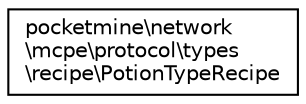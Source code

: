 digraph "Graphical Class Hierarchy"
{
 // INTERACTIVE_SVG=YES
 // LATEX_PDF_SIZE
  edge [fontname="Helvetica",fontsize="10",labelfontname="Helvetica",labelfontsize="10"];
  node [fontname="Helvetica",fontsize="10",shape=record];
  rankdir="LR";
  Node0 [label="pocketmine\\network\l\\mcpe\\protocol\\types\l\\recipe\\PotionTypeRecipe",height=0.2,width=0.4,color="black", fillcolor="white", style="filled",URL="$dc/df4/classpocketmine_1_1network_1_1mcpe_1_1protocol_1_1types_1_1recipe_1_1_potion_type_recipe.html",tooltip=" "];
}
